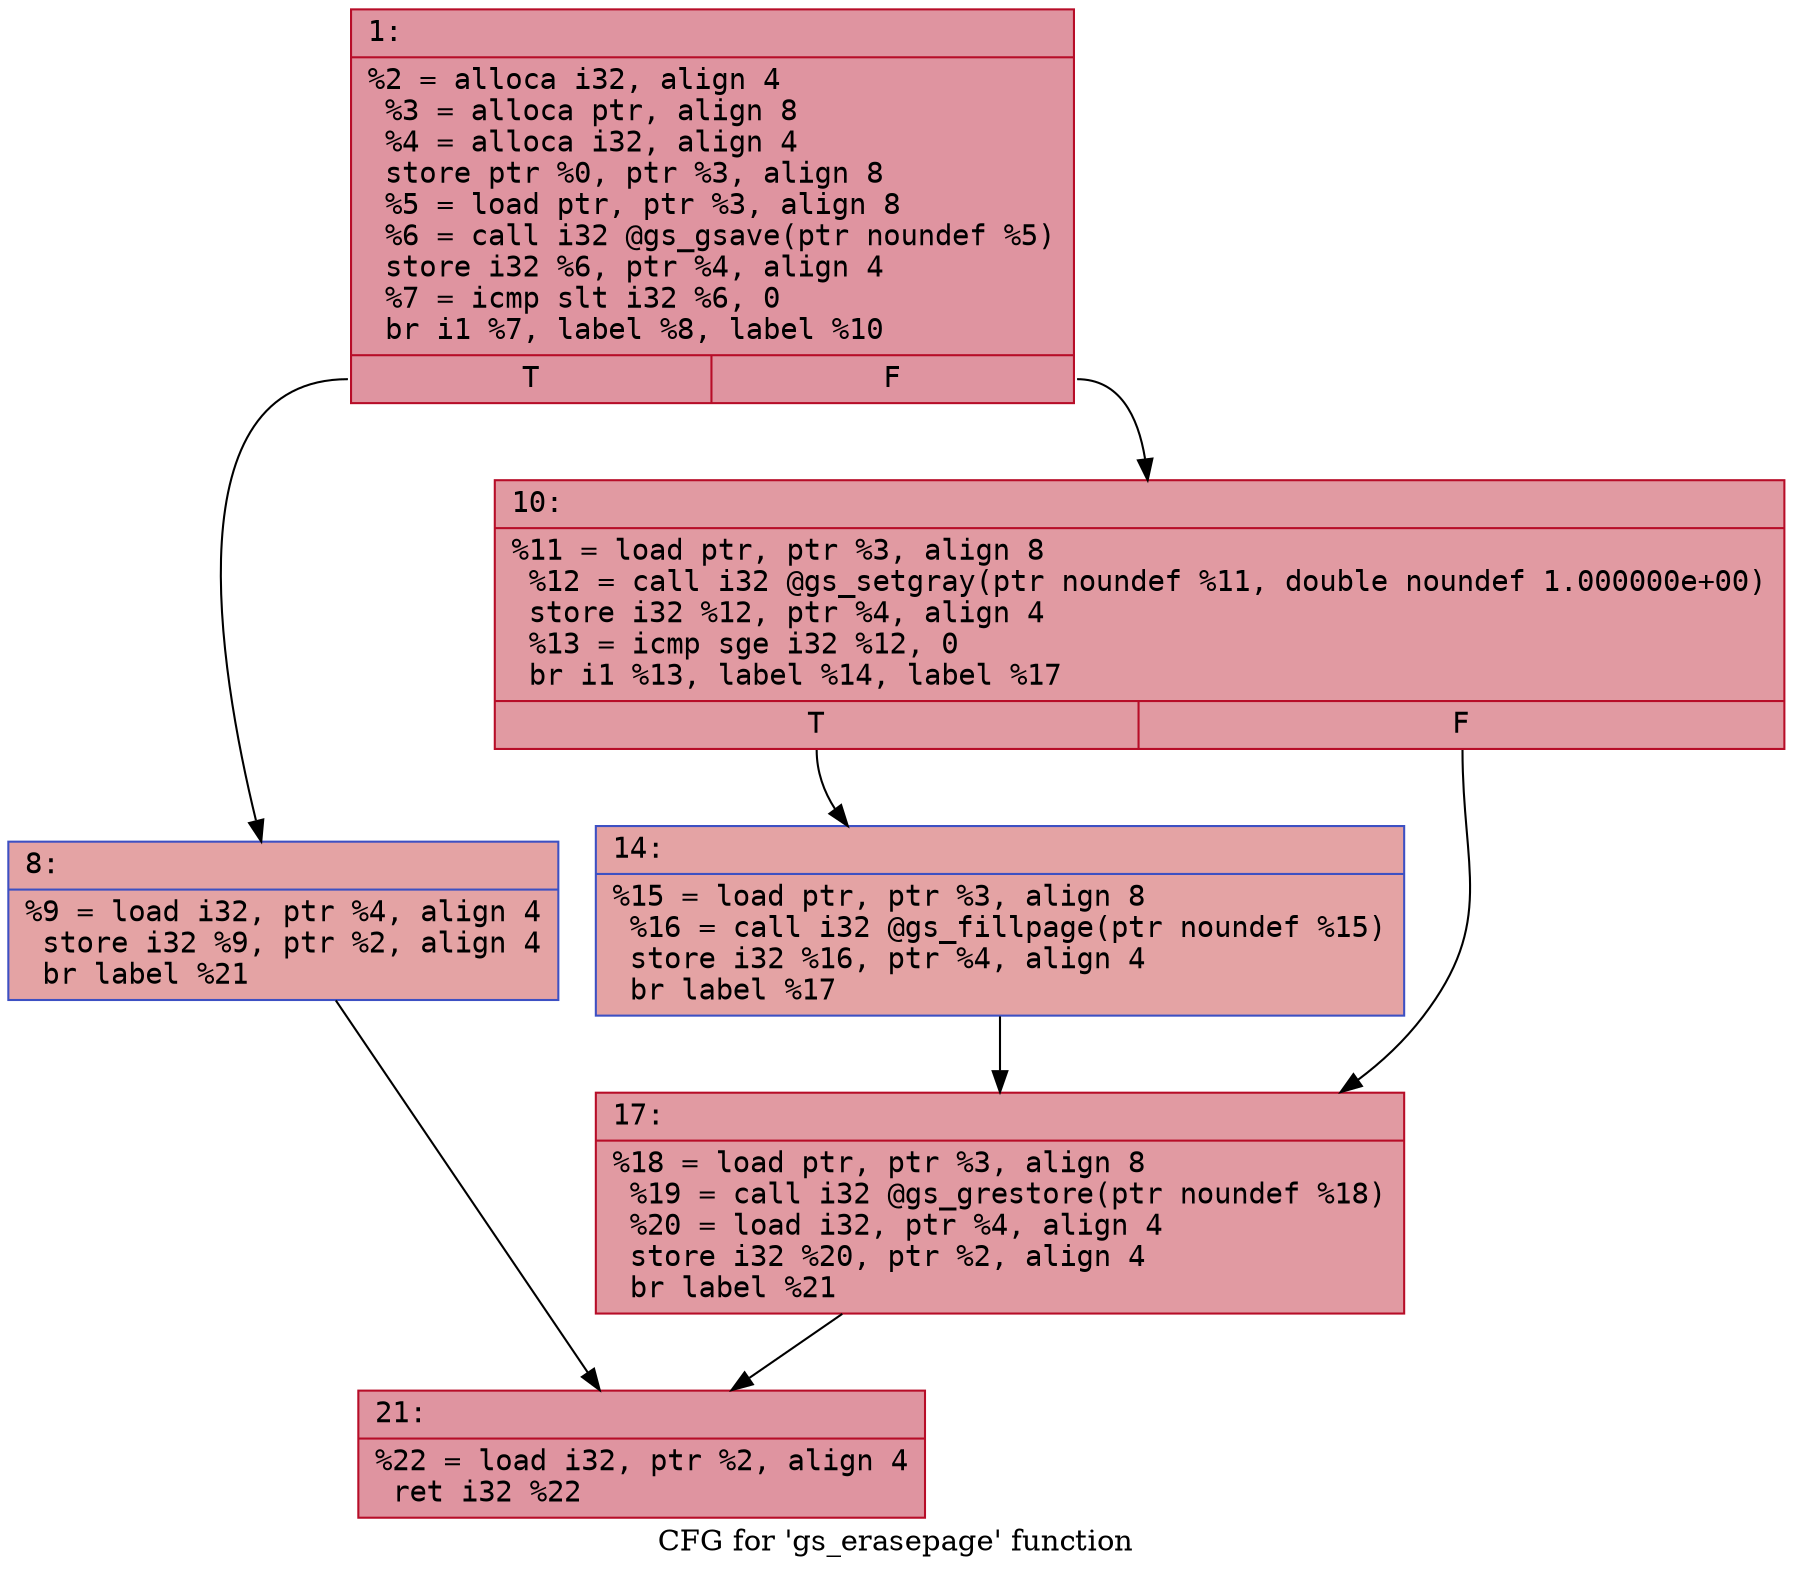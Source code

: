 digraph "CFG for 'gs_erasepage' function" {
	label="CFG for 'gs_erasepage' function";

	Node0x600001915d10 [shape=record,color="#b70d28ff", style=filled, fillcolor="#b70d2870" fontname="Courier",label="{1:\l|  %2 = alloca i32, align 4\l  %3 = alloca ptr, align 8\l  %4 = alloca i32, align 4\l  store ptr %0, ptr %3, align 8\l  %5 = load ptr, ptr %3, align 8\l  %6 = call i32 @gs_gsave(ptr noundef %5)\l  store i32 %6, ptr %4, align 4\l  %7 = icmp slt i32 %6, 0\l  br i1 %7, label %8, label %10\l|{<s0>T|<s1>F}}"];
	Node0x600001915d10:s0 -> Node0x600001915d60[tooltip="1 -> 8\nProbability 37.50%" ];
	Node0x600001915d10:s1 -> Node0x600001915db0[tooltip="1 -> 10\nProbability 62.50%" ];
	Node0x600001915d60 [shape=record,color="#3d50c3ff", style=filled, fillcolor="#c32e3170" fontname="Courier",label="{8:\l|  %9 = load i32, ptr %4, align 4\l  store i32 %9, ptr %2, align 4\l  br label %21\l}"];
	Node0x600001915d60 -> Node0x600001915ea0[tooltip="8 -> 21\nProbability 100.00%" ];
	Node0x600001915db0 [shape=record,color="#b70d28ff", style=filled, fillcolor="#bb1b2c70" fontname="Courier",label="{10:\l|  %11 = load ptr, ptr %3, align 8\l  %12 = call i32 @gs_setgray(ptr noundef %11, double noundef 1.000000e+00)\l  store i32 %12, ptr %4, align 4\l  %13 = icmp sge i32 %12, 0\l  br i1 %13, label %14, label %17\l|{<s0>T|<s1>F}}"];
	Node0x600001915db0:s0 -> Node0x600001915e00[tooltip="10 -> 14\nProbability 50.00%" ];
	Node0x600001915db0:s1 -> Node0x600001915e50[tooltip="10 -> 17\nProbability 50.00%" ];
	Node0x600001915e00 [shape=record,color="#3d50c3ff", style=filled, fillcolor="#c32e3170" fontname="Courier",label="{14:\l|  %15 = load ptr, ptr %3, align 8\l  %16 = call i32 @gs_fillpage(ptr noundef %15)\l  store i32 %16, ptr %4, align 4\l  br label %17\l}"];
	Node0x600001915e00 -> Node0x600001915e50[tooltip="14 -> 17\nProbability 100.00%" ];
	Node0x600001915e50 [shape=record,color="#b70d28ff", style=filled, fillcolor="#bb1b2c70" fontname="Courier",label="{17:\l|  %18 = load ptr, ptr %3, align 8\l  %19 = call i32 @gs_grestore(ptr noundef %18)\l  %20 = load i32, ptr %4, align 4\l  store i32 %20, ptr %2, align 4\l  br label %21\l}"];
	Node0x600001915e50 -> Node0x600001915ea0[tooltip="17 -> 21\nProbability 100.00%" ];
	Node0x600001915ea0 [shape=record,color="#b70d28ff", style=filled, fillcolor="#b70d2870" fontname="Courier",label="{21:\l|  %22 = load i32, ptr %2, align 4\l  ret i32 %22\l}"];
}
